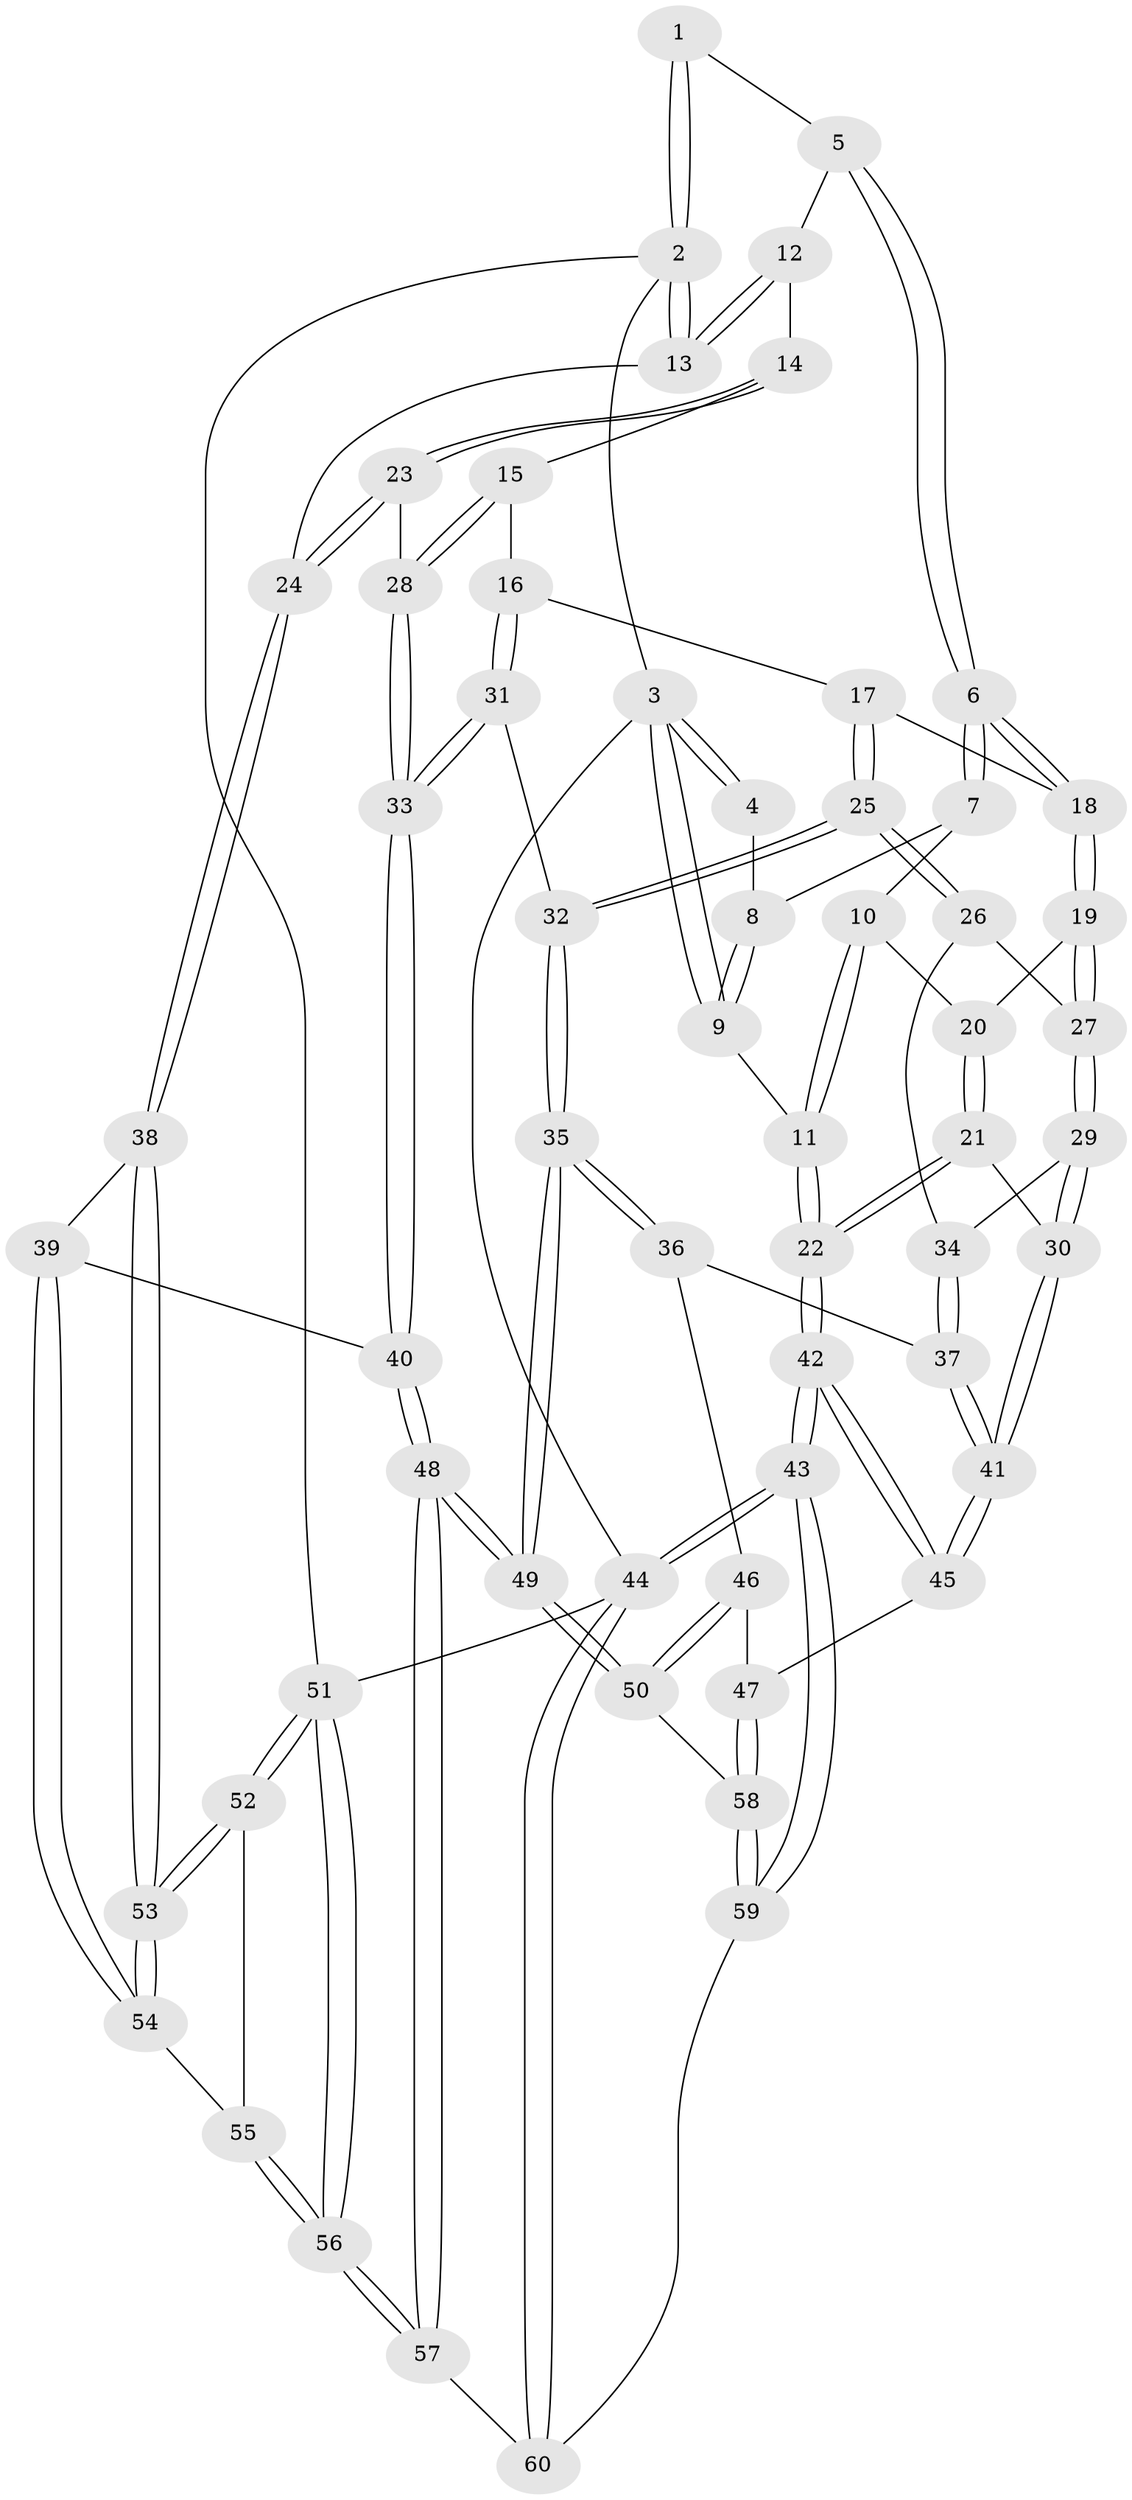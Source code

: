 // coarse degree distribution, {3: 0.3333333333333333, 4: 0.16666666666666666, 5: 0.25, 6: 0.20833333333333334, 2: 0.041666666666666664}
// Generated by graph-tools (version 1.1) at 2025/05/03/04/25 22:05:39]
// undirected, 60 vertices, 147 edges
graph export_dot {
graph [start="1"]
  node [color=gray90,style=filled];
  1 [pos="+0.6142868915856642+0"];
  2 [pos="+1+0"];
  3 [pos="+0+0"];
  4 [pos="+0.2260847019316787+0"];
  5 [pos="+0.6344564943212683+0.037523579414422865"];
  6 [pos="+0.5418223955188105+0.18105267659035"];
  7 [pos="+0.2238263654884458+0.1428253022801348"];
  8 [pos="+0.2053840195705376+0.029916753088748832"];
  9 [pos="+0+0.3160133086832016"];
  10 [pos="+0.22111475524844104+0.19573983350041907"];
  11 [pos="+0+0.31625019206475374"];
  12 [pos="+0.753272344653863+0.15255504007126397"];
  13 [pos="+1+0.19953458920346398"];
  14 [pos="+0.7768046531822229+0.3404563661692449"];
  15 [pos="+0.7166729780850806+0.3877481888850266"];
  16 [pos="+0.6603775462958219+0.40739517949689386"];
  17 [pos="+0.5487288768754818+0.3515484292678554"];
  18 [pos="+0.5075438092534947+0.26660557917371813"];
  19 [pos="+0.3086118031150855+0.3375748352986929"];
  20 [pos="+0.2431905963476969+0.2611679269198973"];
  21 [pos="+0+0.4252488820074563"];
  22 [pos="+0+0.38647724199181127"];
  23 [pos="+0.9331398715998979+0.42952651502758465"];
  24 [pos="+1+0.4670104529842296"];
  25 [pos="+0.48126266996305683+0.5152754425381798"];
  26 [pos="+0.3956345602601823+0.46777562920514454"];
  27 [pos="+0.30649094268322774+0.35596318486755696"];
  28 [pos="+0.7701374203544434+0.5301359690846038"];
  29 [pos="+0.20780251155064822+0.4866121796112494"];
  30 [pos="+0.15840090723091782+0.5280857081380118"];
  31 [pos="+0.6303049761984496+0.5938727312331695"];
  32 [pos="+0.5109067011357367+0.5929731095231513"];
  33 [pos="+0.7078407548180932+0.6406110591490545"];
  34 [pos="+0.33880828683071845+0.539350946604141"];
  35 [pos="+0.47764268631378454+0.6304691361263421"];
  36 [pos="+0.3677230348819115+0.6352158878523186"];
  37 [pos="+0.35794491758482083+0.6339235948262092"];
  38 [pos="+1+0.5853730605180292"];
  39 [pos="+0.8050084261172994+0.7322800553311061"];
  40 [pos="+0.7604658590142968+0.7191109389516304"];
  41 [pos="+0.18583738869677857+0.6767461893576032"];
  42 [pos="+0+0.806083878495327"];
  43 [pos="+0+1"];
  44 [pos="+0+1"];
  45 [pos="+0.1688829867017516+0.7224155265777615"];
  46 [pos="+0.3659787264660196+0.7277509063302547"];
  47 [pos="+0.2192040568093873+0.8085308005973834"];
  48 [pos="+0.537680245996014+0.9115597985067905"];
  49 [pos="+0.4825184543870372+0.850965934943622"];
  50 [pos="+0.43949080106874905+0.8434205129608512"];
  51 [pos="+1+1"];
  52 [pos="+1+1"];
  53 [pos="+1+0.7736894785059223"];
  54 [pos="+0.8504223782777384+0.8844780998165469"];
  55 [pos="+0.8529740591193308+0.9077264779186714"];
  56 [pos="+0.7182170381958101+1"];
  57 [pos="+0.5607897138054937+1"];
  58 [pos="+0.229989278138992+0.8297147548693541"];
  59 [pos="+0.21784731484856287+0.8918368015465228"];
  60 [pos="+0.3170405229503974+1"];
  1 -- 2;
  1 -- 2;
  1 -- 5;
  2 -- 3;
  2 -- 13;
  2 -- 13;
  2 -- 51;
  3 -- 4;
  3 -- 4;
  3 -- 9;
  3 -- 9;
  3 -- 44;
  4 -- 8;
  5 -- 6;
  5 -- 6;
  5 -- 12;
  6 -- 7;
  6 -- 7;
  6 -- 18;
  6 -- 18;
  7 -- 8;
  7 -- 10;
  8 -- 9;
  8 -- 9;
  9 -- 11;
  10 -- 11;
  10 -- 11;
  10 -- 20;
  11 -- 22;
  11 -- 22;
  12 -- 13;
  12 -- 13;
  12 -- 14;
  13 -- 24;
  14 -- 15;
  14 -- 23;
  14 -- 23;
  15 -- 16;
  15 -- 28;
  15 -- 28;
  16 -- 17;
  16 -- 31;
  16 -- 31;
  17 -- 18;
  17 -- 25;
  17 -- 25;
  18 -- 19;
  18 -- 19;
  19 -- 20;
  19 -- 27;
  19 -- 27;
  20 -- 21;
  20 -- 21;
  21 -- 22;
  21 -- 22;
  21 -- 30;
  22 -- 42;
  22 -- 42;
  23 -- 24;
  23 -- 24;
  23 -- 28;
  24 -- 38;
  24 -- 38;
  25 -- 26;
  25 -- 26;
  25 -- 32;
  25 -- 32;
  26 -- 27;
  26 -- 34;
  27 -- 29;
  27 -- 29;
  28 -- 33;
  28 -- 33;
  29 -- 30;
  29 -- 30;
  29 -- 34;
  30 -- 41;
  30 -- 41;
  31 -- 32;
  31 -- 33;
  31 -- 33;
  32 -- 35;
  32 -- 35;
  33 -- 40;
  33 -- 40;
  34 -- 37;
  34 -- 37;
  35 -- 36;
  35 -- 36;
  35 -- 49;
  35 -- 49;
  36 -- 37;
  36 -- 46;
  37 -- 41;
  37 -- 41;
  38 -- 39;
  38 -- 53;
  38 -- 53;
  39 -- 40;
  39 -- 54;
  39 -- 54;
  40 -- 48;
  40 -- 48;
  41 -- 45;
  41 -- 45;
  42 -- 43;
  42 -- 43;
  42 -- 45;
  42 -- 45;
  43 -- 44;
  43 -- 44;
  43 -- 59;
  43 -- 59;
  44 -- 60;
  44 -- 60;
  44 -- 51;
  45 -- 47;
  46 -- 47;
  46 -- 50;
  46 -- 50;
  47 -- 58;
  47 -- 58;
  48 -- 49;
  48 -- 49;
  48 -- 57;
  48 -- 57;
  49 -- 50;
  49 -- 50;
  50 -- 58;
  51 -- 52;
  51 -- 52;
  51 -- 56;
  51 -- 56;
  52 -- 53;
  52 -- 53;
  52 -- 55;
  53 -- 54;
  53 -- 54;
  54 -- 55;
  55 -- 56;
  55 -- 56;
  56 -- 57;
  56 -- 57;
  57 -- 60;
  58 -- 59;
  58 -- 59;
  59 -- 60;
}
